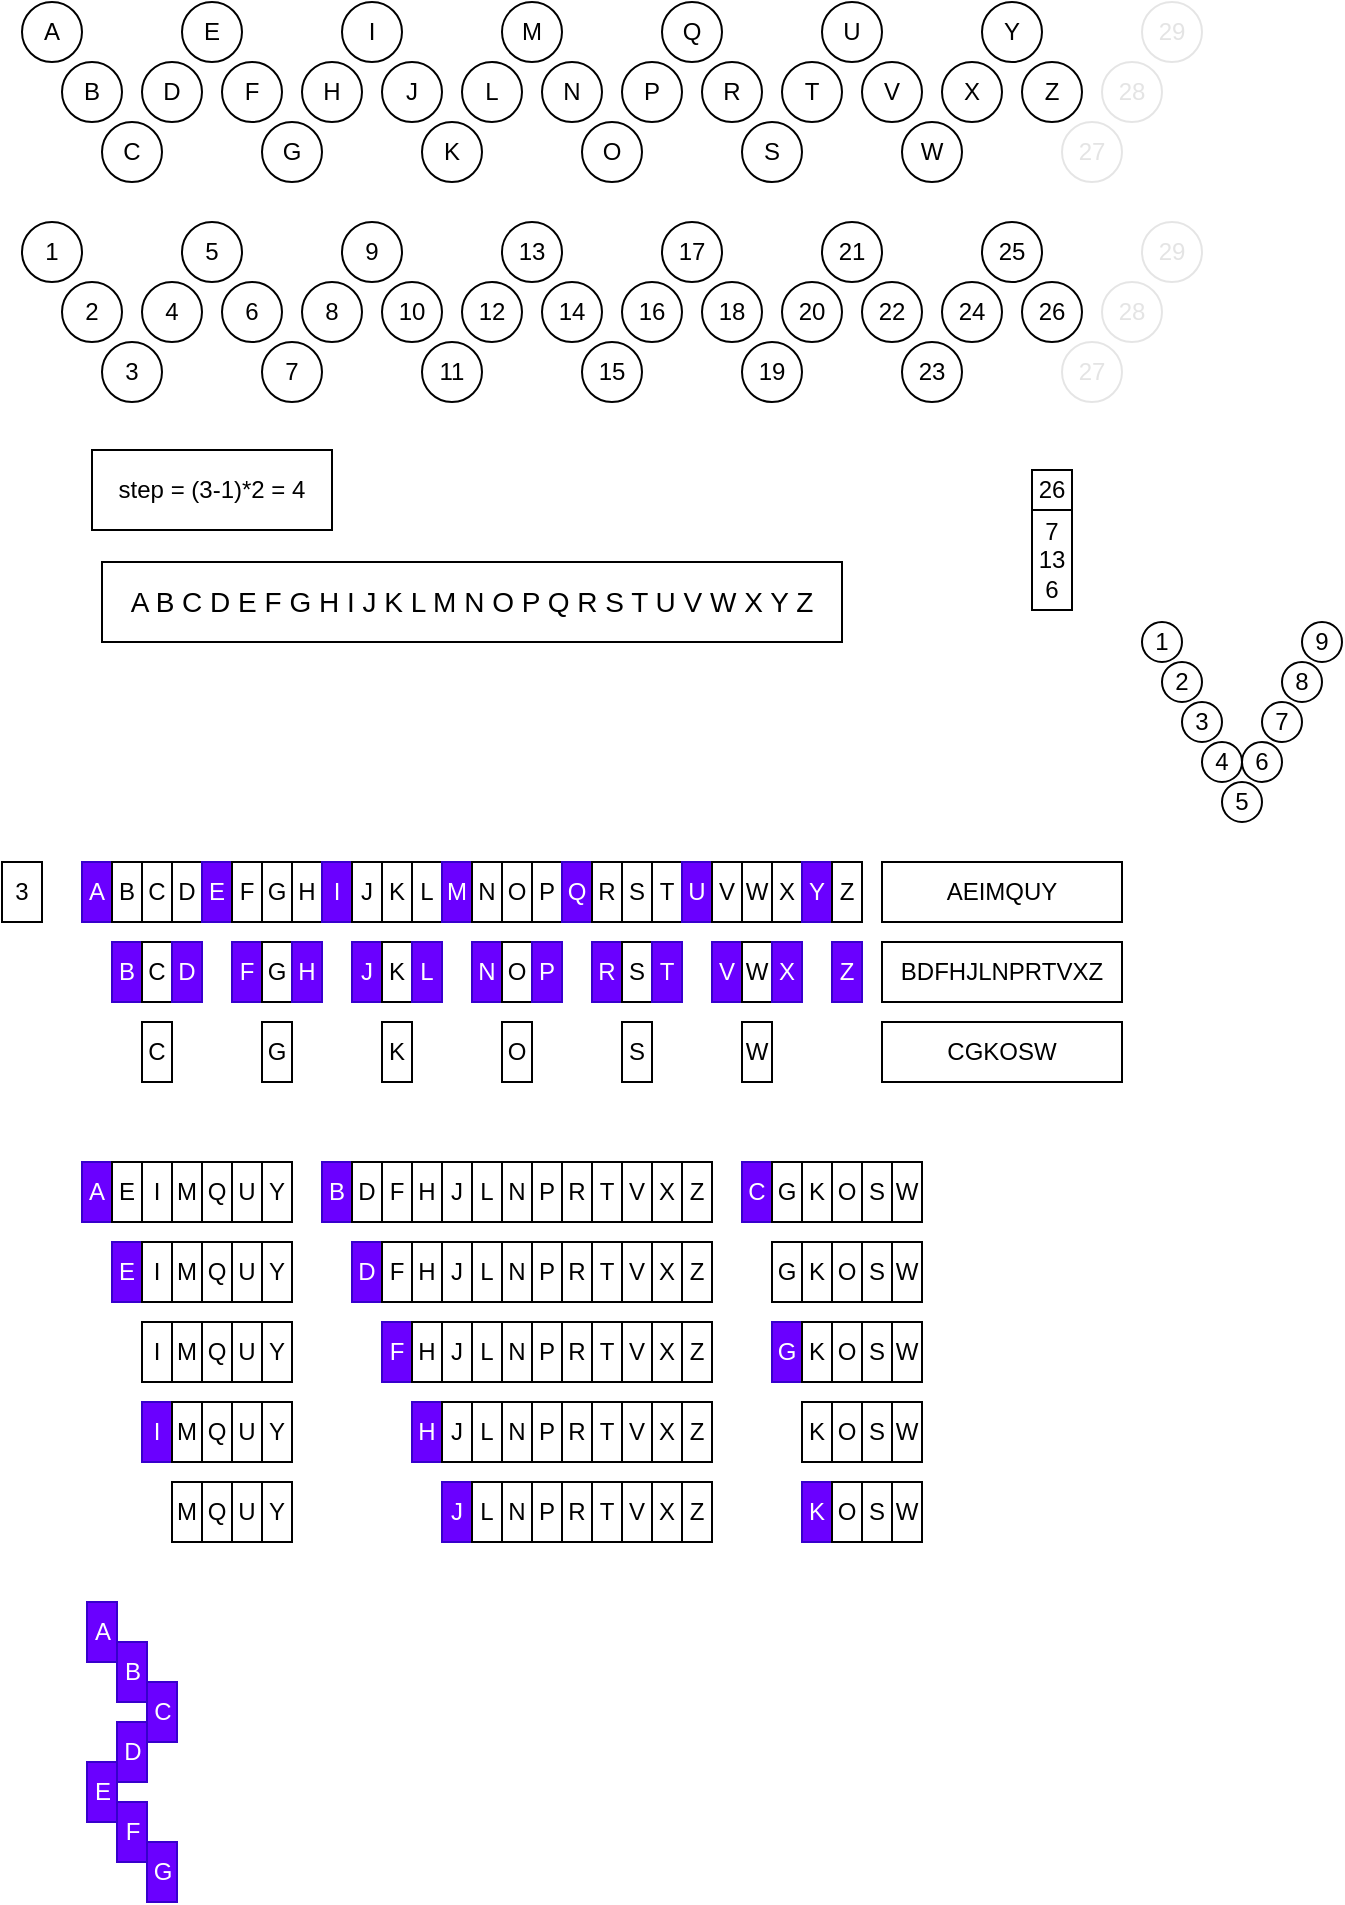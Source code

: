 <mxfile version="21.5.0" type="github">
  <diagram name="Page-1" id="PV5uFxPVFKpkW1Fv-T3a">
    <mxGraphModel dx="1286" dy="982" grid="1" gridSize="10" guides="1" tooltips="1" connect="1" arrows="1" fold="1" page="1" pageScale="1" pageWidth="850" pageHeight="1100" math="0" shadow="0">
      <root>
        <mxCell id="0" />
        <mxCell id="1" parent="0" />
        <mxCell id="wBqZYNnKL2V66_kFx7pn-3" value="1" style="ellipse;whiteSpace=wrap;html=1;aspect=fixed;" parent="1" vertex="1">
          <mxGeometry x="30" y="210" width="30" height="30" as="geometry" />
        </mxCell>
        <mxCell id="wBqZYNnKL2V66_kFx7pn-5" value="2" style="ellipse;whiteSpace=wrap;html=1;aspect=fixed;" parent="1" vertex="1">
          <mxGeometry x="50" y="240" width="30" height="30" as="geometry" />
        </mxCell>
        <mxCell id="wBqZYNnKL2V66_kFx7pn-6" value="3" style="ellipse;whiteSpace=wrap;html=1;aspect=fixed;" parent="1" vertex="1">
          <mxGeometry x="70" y="270" width="30" height="30" as="geometry" />
        </mxCell>
        <mxCell id="wBqZYNnKL2V66_kFx7pn-7" value="4" style="ellipse;whiteSpace=wrap;html=1;aspect=fixed;" parent="1" vertex="1">
          <mxGeometry x="90" y="240" width="30" height="30" as="geometry" />
        </mxCell>
        <mxCell id="wBqZYNnKL2V66_kFx7pn-8" value="5" style="ellipse;whiteSpace=wrap;html=1;aspect=fixed;" parent="1" vertex="1">
          <mxGeometry x="110" y="210" width="30" height="30" as="geometry" />
        </mxCell>
        <mxCell id="wBqZYNnKL2V66_kFx7pn-18" value="6" style="ellipse;whiteSpace=wrap;html=1;aspect=fixed;" parent="1" vertex="1">
          <mxGeometry x="130" y="240" width="30" height="30" as="geometry" />
        </mxCell>
        <mxCell id="wBqZYNnKL2V66_kFx7pn-19" value="7" style="ellipse;whiteSpace=wrap;html=1;aspect=fixed;" parent="1" vertex="1">
          <mxGeometry x="150" y="270" width="30" height="30" as="geometry" />
        </mxCell>
        <mxCell id="wBqZYNnKL2V66_kFx7pn-20" value="8" style="ellipse;whiteSpace=wrap;html=1;aspect=fixed;" parent="1" vertex="1">
          <mxGeometry x="170" y="240" width="30" height="30" as="geometry" />
        </mxCell>
        <mxCell id="wBqZYNnKL2V66_kFx7pn-21" value="9" style="ellipse;whiteSpace=wrap;html=1;aspect=fixed;" parent="1" vertex="1">
          <mxGeometry x="190" y="210" width="30" height="30" as="geometry" />
        </mxCell>
        <mxCell id="wBqZYNnKL2V66_kFx7pn-22" value="10" style="ellipse;whiteSpace=wrap;html=1;aspect=fixed;" parent="1" vertex="1">
          <mxGeometry x="210" y="240" width="30" height="30" as="geometry" />
        </mxCell>
        <mxCell id="wBqZYNnKL2V66_kFx7pn-23" value="11" style="ellipse;whiteSpace=wrap;html=1;aspect=fixed;" parent="1" vertex="1">
          <mxGeometry x="230" y="270" width="30" height="30" as="geometry" />
        </mxCell>
        <mxCell id="wBqZYNnKL2V66_kFx7pn-24" value="12" style="ellipse;whiteSpace=wrap;html=1;aspect=fixed;" parent="1" vertex="1">
          <mxGeometry x="250" y="240" width="30" height="30" as="geometry" />
        </mxCell>
        <mxCell id="wBqZYNnKL2V66_kFx7pn-25" value="13" style="ellipse;whiteSpace=wrap;html=1;aspect=fixed;" parent="1" vertex="1">
          <mxGeometry x="270" y="210" width="30" height="30" as="geometry" />
        </mxCell>
        <mxCell id="wBqZYNnKL2V66_kFx7pn-26" value="14" style="ellipse;whiteSpace=wrap;html=1;aspect=fixed;" parent="1" vertex="1">
          <mxGeometry x="290" y="240" width="30" height="30" as="geometry" />
        </mxCell>
        <mxCell id="wBqZYNnKL2V66_kFx7pn-27" value="15" style="ellipse;whiteSpace=wrap;html=1;aspect=fixed;" parent="1" vertex="1">
          <mxGeometry x="310" y="270" width="30" height="30" as="geometry" />
        </mxCell>
        <mxCell id="wBqZYNnKL2V66_kFx7pn-28" value="16" style="ellipse;whiteSpace=wrap;html=1;aspect=fixed;" parent="1" vertex="1">
          <mxGeometry x="330" y="240" width="30" height="30" as="geometry" />
        </mxCell>
        <mxCell id="wBqZYNnKL2V66_kFx7pn-29" value="17" style="ellipse;whiteSpace=wrap;html=1;aspect=fixed;" parent="1" vertex="1">
          <mxGeometry x="350" y="210" width="30" height="30" as="geometry" />
        </mxCell>
        <mxCell id="wBqZYNnKL2V66_kFx7pn-30" value="18" style="ellipse;whiteSpace=wrap;html=1;aspect=fixed;" parent="1" vertex="1">
          <mxGeometry x="370" y="240" width="30" height="30" as="geometry" />
        </mxCell>
        <mxCell id="wBqZYNnKL2V66_kFx7pn-31" value="19" style="ellipse;whiteSpace=wrap;html=1;aspect=fixed;" parent="1" vertex="1">
          <mxGeometry x="390" y="270" width="30" height="30" as="geometry" />
        </mxCell>
        <mxCell id="wBqZYNnKL2V66_kFx7pn-32" value="20" style="ellipse;whiteSpace=wrap;html=1;aspect=fixed;" parent="1" vertex="1">
          <mxGeometry x="410" y="240" width="30" height="30" as="geometry" />
        </mxCell>
        <mxCell id="wBqZYNnKL2V66_kFx7pn-33" value="21" style="ellipse;whiteSpace=wrap;html=1;aspect=fixed;" parent="1" vertex="1">
          <mxGeometry x="430" y="210" width="30" height="30" as="geometry" />
        </mxCell>
        <mxCell id="wBqZYNnKL2V66_kFx7pn-34" value="22" style="ellipse;whiteSpace=wrap;html=1;aspect=fixed;" parent="1" vertex="1">
          <mxGeometry x="450" y="240" width="30" height="30" as="geometry" />
        </mxCell>
        <mxCell id="wBqZYNnKL2V66_kFx7pn-35" value="23" style="ellipse;whiteSpace=wrap;html=1;aspect=fixed;" parent="1" vertex="1">
          <mxGeometry x="470" y="270" width="30" height="30" as="geometry" />
        </mxCell>
        <mxCell id="wBqZYNnKL2V66_kFx7pn-36" value="24" style="ellipse;whiteSpace=wrap;html=1;aspect=fixed;" parent="1" vertex="1">
          <mxGeometry x="490" y="240" width="30" height="30" as="geometry" />
        </mxCell>
        <mxCell id="wBqZYNnKL2V66_kFx7pn-37" value="25" style="ellipse;whiteSpace=wrap;html=1;aspect=fixed;" parent="1" vertex="1">
          <mxGeometry x="510" y="210" width="30" height="30" as="geometry" />
        </mxCell>
        <mxCell id="wBqZYNnKL2V66_kFx7pn-42" value="26" style="ellipse;whiteSpace=wrap;html=1;aspect=fixed;" parent="1" vertex="1">
          <mxGeometry x="530" y="240" width="30" height="30" as="geometry" />
        </mxCell>
        <mxCell id="wBqZYNnKL2V66_kFx7pn-43" value="27" style="ellipse;whiteSpace=wrap;html=1;aspect=fixed;gradientColor=none;opacity=10;textOpacity=10;" parent="1" vertex="1">
          <mxGeometry x="550" y="270" width="30" height="30" as="geometry" />
        </mxCell>
        <mxCell id="wBqZYNnKL2V66_kFx7pn-44" value="28" style="ellipse;whiteSpace=wrap;html=1;aspect=fixed;gradientColor=none;opacity=10;textOpacity=10;" parent="1" vertex="1">
          <mxGeometry x="570" y="240" width="30" height="30" as="geometry" />
        </mxCell>
        <mxCell id="wBqZYNnKL2V66_kFx7pn-45" value="29" style="ellipse;whiteSpace=wrap;html=1;aspect=fixed;gradientColor=none;opacity=10;textOpacity=10;" parent="1" vertex="1">
          <mxGeometry x="590" y="210" width="30" height="30" as="geometry" />
        </mxCell>
        <mxCell id="wBqZYNnKL2V66_kFx7pn-46" value="&lt;div&gt;7&lt;br&gt;13&lt;/div&gt;&lt;div&gt;6&lt;br&gt;&lt;/div&gt;" style="rounded=0;whiteSpace=wrap;html=1;" parent="1" vertex="1">
          <mxGeometry x="535" y="354" width="20" height="50" as="geometry" />
        </mxCell>
        <mxCell id="wBqZYNnKL2V66_kFx7pn-47" value="26" style="rounded=0;whiteSpace=wrap;html=1;fillColor=none;" parent="1" vertex="1">
          <mxGeometry x="535" y="334" width="20" height="20" as="geometry" />
        </mxCell>
        <mxCell id="wBqZYNnKL2V66_kFx7pn-48" value="A" style="ellipse;whiteSpace=wrap;html=1;aspect=fixed;" parent="1" vertex="1">
          <mxGeometry x="30" y="100" width="30" height="30" as="geometry" />
        </mxCell>
        <mxCell id="wBqZYNnKL2V66_kFx7pn-49" value="B" style="ellipse;whiteSpace=wrap;html=1;aspect=fixed;" parent="1" vertex="1">
          <mxGeometry x="50" y="130" width="30" height="30" as="geometry" />
        </mxCell>
        <mxCell id="wBqZYNnKL2V66_kFx7pn-50" value="C" style="ellipse;whiteSpace=wrap;html=1;aspect=fixed;" parent="1" vertex="1">
          <mxGeometry x="70" y="160" width="30" height="30" as="geometry" />
        </mxCell>
        <mxCell id="wBqZYNnKL2V66_kFx7pn-51" value="D" style="ellipse;whiteSpace=wrap;html=1;aspect=fixed;" parent="1" vertex="1">
          <mxGeometry x="90" y="130" width="30" height="30" as="geometry" />
        </mxCell>
        <mxCell id="wBqZYNnKL2V66_kFx7pn-52" value="E" style="ellipse;whiteSpace=wrap;html=1;aspect=fixed;" parent="1" vertex="1">
          <mxGeometry x="110" y="100" width="30" height="30" as="geometry" />
        </mxCell>
        <mxCell id="wBqZYNnKL2V66_kFx7pn-53" value="F" style="ellipse;whiteSpace=wrap;html=1;aspect=fixed;" parent="1" vertex="1">
          <mxGeometry x="130" y="130" width="30" height="30" as="geometry" />
        </mxCell>
        <mxCell id="wBqZYNnKL2V66_kFx7pn-54" value="G" style="ellipse;whiteSpace=wrap;html=1;aspect=fixed;" parent="1" vertex="1">
          <mxGeometry x="150" y="160" width="30" height="30" as="geometry" />
        </mxCell>
        <mxCell id="wBqZYNnKL2V66_kFx7pn-55" value="H" style="ellipse;whiteSpace=wrap;html=1;aspect=fixed;" parent="1" vertex="1">
          <mxGeometry x="170" y="130" width="30" height="30" as="geometry" />
        </mxCell>
        <mxCell id="wBqZYNnKL2V66_kFx7pn-56" value="I" style="ellipse;whiteSpace=wrap;html=1;aspect=fixed;" parent="1" vertex="1">
          <mxGeometry x="190" y="100" width="30" height="30" as="geometry" />
        </mxCell>
        <mxCell id="wBqZYNnKL2V66_kFx7pn-57" value="J" style="ellipse;whiteSpace=wrap;html=1;aspect=fixed;" parent="1" vertex="1">
          <mxGeometry x="210" y="130" width="30" height="30" as="geometry" />
        </mxCell>
        <mxCell id="wBqZYNnKL2V66_kFx7pn-58" value="K" style="ellipse;whiteSpace=wrap;html=1;aspect=fixed;" parent="1" vertex="1">
          <mxGeometry x="230" y="160" width="30" height="30" as="geometry" />
        </mxCell>
        <mxCell id="wBqZYNnKL2V66_kFx7pn-59" value="L" style="ellipse;whiteSpace=wrap;html=1;aspect=fixed;" parent="1" vertex="1">
          <mxGeometry x="250" y="130" width="30" height="30" as="geometry" />
        </mxCell>
        <mxCell id="wBqZYNnKL2V66_kFx7pn-60" value="M" style="ellipse;whiteSpace=wrap;html=1;aspect=fixed;" parent="1" vertex="1">
          <mxGeometry x="270" y="100" width="30" height="30" as="geometry" />
        </mxCell>
        <mxCell id="wBqZYNnKL2V66_kFx7pn-61" value="N" style="ellipse;whiteSpace=wrap;html=1;aspect=fixed;" parent="1" vertex="1">
          <mxGeometry x="290" y="130" width="30" height="30" as="geometry" />
        </mxCell>
        <mxCell id="wBqZYNnKL2V66_kFx7pn-62" value="O" style="ellipse;whiteSpace=wrap;html=1;aspect=fixed;" parent="1" vertex="1">
          <mxGeometry x="310" y="160" width="30" height="30" as="geometry" />
        </mxCell>
        <mxCell id="wBqZYNnKL2V66_kFx7pn-63" value="P" style="ellipse;whiteSpace=wrap;html=1;aspect=fixed;" parent="1" vertex="1">
          <mxGeometry x="330" y="130" width="30" height="30" as="geometry" />
        </mxCell>
        <mxCell id="wBqZYNnKL2V66_kFx7pn-64" value="Q" style="ellipse;whiteSpace=wrap;html=1;aspect=fixed;" parent="1" vertex="1">
          <mxGeometry x="350" y="100" width="30" height="30" as="geometry" />
        </mxCell>
        <mxCell id="wBqZYNnKL2V66_kFx7pn-65" value="R" style="ellipse;whiteSpace=wrap;html=1;aspect=fixed;" parent="1" vertex="1">
          <mxGeometry x="370" y="130" width="30" height="30" as="geometry" />
        </mxCell>
        <mxCell id="wBqZYNnKL2V66_kFx7pn-66" value="S" style="ellipse;whiteSpace=wrap;html=1;aspect=fixed;" parent="1" vertex="1">
          <mxGeometry x="390" y="160" width="30" height="30" as="geometry" />
        </mxCell>
        <mxCell id="wBqZYNnKL2V66_kFx7pn-67" value="T" style="ellipse;whiteSpace=wrap;html=1;aspect=fixed;" parent="1" vertex="1">
          <mxGeometry x="410" y="130" width="30" height="30" as="geometry" />
        </mxCell>
        <mxCell id="wBqZYNnKL2V66_kFx7pn-68" value="U" style="ellipse;whiteSpace=wrap;html=1;aspect=fixed;" parent="1" vertex="1">
          <mxGeometry x="430" y="100" width="30" height="30" as="geometry" />
        </mxCell>
        <mxCell id="wBqZYNnKL2V66_kFx7pn-69" value="V" style="ellipse;whiteSpace=wrap;html=1;aspect=fixed;" parent="1" vertex="1">
          <mxGeometry x="450" y="130" width="30" height="30" as="geometry" />
        </mxCell>
        <mxCell id="wBqZYNnKL2V66_kFx7pn-70" value="W" style="ellipse;whiteSpace=wrap;html=1;aspect=fixed;" parent="1" vertex="1">
          <mxGeometry x="470" y="160" width="30" height="30" as="geometry" />
        </mxCell>
        <mxCell id="wBqZYNnKL2V66_kFx7pn-71" value="X" style="ellipse;whiteSpace=wrap;html=1;aspect=fixed;" parent="1" vertex="1">
          <mxGeometry x="490" y="130" width="30" height="30" as="geometry" />
        </mxCell>
        <mxCell id="wBqZYNnKL2V66_kFx7pn-72" value="Y" style="ellipse;whiteSpace=wrap;html=1;aspect=fixed;" parent="1" vertex="1">
          <mxGeometry x="510" y="100" width="30" height="30" as="geometry" />
        </mxCell>
        <mxCell id="wBqZYNnKL2V66_kFx7pn-73" value="Z" style="ellipse;whiteSpace=wrap;html=1;aspect=fixed;" parent="1" vertex="1">
          <mxGeometry x="530" y="130" width="30" height="30" as="geometry" />
        </mxCell>
        <mxCell id="wBqZYNnKL2V66_kFx7pn-74" value="27" style="ellipse;whiteSpace=wrap;html=1;aspect=fixed;gradientColor=none;opacity=10;textOpacity=10;" parent="1" vertex="1">
          <mxGeometry x="550" y="160" width="30" height="30" as="geometry" />
        </mxCell>
        <mxCell id="wBqZYNnKL2V66_kFx7pn-75" value="28" style="ellipse;whiteSpace=wrap;html=1;aspect=fixed;gradientColor=none;opacity=10;textOpacity=10;" parent="1" vertex="1">
          <mxGeometry x="570" y="130" width="30" height="30" as="geometry" />
        </mxCell>
        <mxCell id="wBqZYNnKL2V66_kFx7pn-76" value="29" style="ellipse;whiteSpace=wrap;html=1;aspect=fixed;gradientColor=none;opacity=10;textOpacity=10;" parent="1" vertex="1">
          <mxGeometry x="590" y="100" width="30" height="30" as="geometry" />
        </mxCell>
        <mxCell id="wBqZYNnKL2V66_kFx7pn-77" value="&lt;font style=&quot;font-size: 14px;&quot;&gt;A B C D E F G H I J K L M N O P Q R S T U V W X Y Z&lt;/font&gt;" style="rounded=0;whiteSpace=wrap;html=1;" parent="1" vertex="1">
          <mxGeometry x="70" y="380" width="370" height="40" as="geometry" />
        </mxCell>
        <mxCell id="wBqZYNnKL2V66_kFx7pn-80" value="3" style="rounded=0;whiteSpace=wrap;html=1;" parent="1" vertex="1">
          <mxGeometry x="20" y="530" width="20" height="30" as="geometry" />
        </mxCell>
        <mxCell id="wBqZYNnKL2V66_kFx7pn-92" value="AEIMQUY" style="rounded=0;whiteSpace=wrap;html=1;" parent="1" vertex="1">
          <mxGeometry x="460" y="530" width="120" height="30" as="geometry" />
        </mxCell>
        <mxCell id="wBqZYNnKL2V66_kFx7pn-93" value="BDFHJLNPRTVXZ" style="rounded=0;whiteSpace=wrap;html=1;" parent="1" vertex="1">
          <mxGeometry x="460" y="570" width="120" height="30" as="geometry" />
        </mxCell>
        <mxCell id="wBqZYNnKL2V66_kFx7pn-95" value="step = (3-1)*2 = 4" style="rounded=0;whiteSpace=wrap;html=1;" parent="1" vertex="1">
          <mxGeometry x="65" y="324" width="120" height="40" as="geometry" />
        </mxCell>
        <mxCell id="wBqZYNnKL2V66_kFx7pn-96" value="1" style="ellipse;whiteSpace=wrap;html=1;aspect=fixed;" parent="1" vertex="1">
          <mxGeometry x="590" y="410" width="20" height="20" as="geometry" />
        </mxCell>
        <mxCell id="wBqZYNnKL2V66_kFx7pn-97" value="2" style="ellipse;whiteSpace=wrap;html=1;aspect=fixed;" parent="1" vertex="1">
          <mxGeometry x="600" y="430" width="20" height="20" as="geometry" />
        </mxCell>
        <mxCell id="wBqZYNnKL2V66_kFx7pn-98" value="3" style="ellipse;whiteSpace=wrap;html=1;aspect=fixed;" parent="1" vertex="1">
          <mxGeometry x="610" y="450" width="20" height="20" as="geometry" />
        </mxCell>
        <mxCell id="wBqZYNnKL2V66_kFx7pn-99" value="4" style="ellipse;whiteSpace=wrap;html=1;aspect=fixed;" parent="1" vertex="1">
          <mxGeometry x="620" y="470" width="20" height="20" as="geometry" />
        </mxCell>
        <mxCell id="wBqZYNnKL2V66_kFx7pn-100" value="5" style="ellipse;whiteSpace=wrap;html=1;aspect=fixed;direction=south;" parent="1" vertex="1">
          <mxGeometry x="630" y="490" width="20" height="20" as="geometry" />
        </mxCell>
        <mxCell id="wBqZYNnKL2V66_kFx7pn-101" value="7" style="ellipse;whiteSpace=wrap;html=1;aspect=fixed;" parent="1" vertex="1">
          <mxGeometry x="650" y="450" width="20" height="20" as="geometry" />
        </mxCell>
        <mxCell id="wBqZYNnKL2V66_kFx7pn-102" value="6" style="ellipse;whiteSpace=wrap;html=1;aspect=fixed;" parent="1" vertex="1">
          <mxGeometry x="640" y="470" width="20" height="20" as="geometry" />
        </mxCell>
        <mxCell id="wBqZYNnKL2V66_kFx7pn-103" value="8" style="ellipse;whiteSpace=wrap;html=1;aspect=fixed;" parent="1" vertex="1">
          <mxGeometry x="660" y="430" width="20" height="20" as="geometry" />
        </mxCell>
        <mxCell id="wBqZYNnKL2V66_kFx7pn-104" value="9" style="ellipse;whiteSpace=wrap;html=1;aspect=fixed;" parent="1" vertex="1">
          <mxGeometry x="670" y="410" width="20" height="20" as="geometry" />
        </mxCell>
        <mxCell id="wBqZYNnKL2V66_kFx7pn-110" value="CGKOSW" style="rounded=0;whiteSpace=wrap;html=1;" parent="1" vertex="1">
          <mxGeometry x="460" y="610" width="120" height="30" as="geometry" />
        </mxCell>
        <mxCell id="wBqZYNnKL2V66_kFx7pn-113" value="A" style="rounded=0;whiteSpace=wrap;html=1;fillColor=#6a00ff;fontColor=#ffffff;strokeColor=#3700CC;" parent="1" vertex="1">
          <mxGeometry x="60" y="530" width="15" height="30" as="geometry" />
        </mxCell>
        <mxCell id="wBqZYNnKL2V66_kFx7pn-142" value="B" style="rounded=0;whiteSpace=wrap;html=1;" parent="1" vertex="1">
          <mxGeometry x="75" y="530" width="15" height="30" as="geometry" />
        </mxCell>
        <mxCell id="wBqZYNnKL2V66_kFx7pn-144" value="C" style="rounded=0;whiteSpace=wrap;html=1;" parent="1" vertex="1">
          <mxGeometry x="90" y="530" width="15" height="30" as="geometry" />
        </mxCell>
        <mxCell id="wBqZYNnKL2V66_kFx7pn-145" value="D" style="rounded=0;whiteSpace=wrap;html=1;" parent="1" vertex="1">
          <mxGeometry x="105" y="530" width="15" height="30" as="geometry" />
        </mxCell>
        <mxCell id="wBqZYNnKL2V66_kFx7pn-146" value="E" style="rounded=0;whiteSpace=wrap;html=1;fillColor=#6a00ff;fontColor=#ffffff;strokeColor=#3700CC;" parent="1" vertex="1">
          <mxGeometry x="120" y="530" width="15" height="30" as="geometry" />
        </mxCell>
        <mxCell id="wBqZYNnKL2V66_kFx7pn-147" value="F" style="rounded=0;whiteSpace=wrap;html=1;" parent="1" vertex="1">
          <mxGeometry x="135" y="530" width="15" height="30" as="geometry" />
        </mxCell>
        <mxCell id="wBqZYNnKL2V66_kFx7pn-148" value="G" style="rounded=0;whiteSpace=wrap;html=1;" parent="1" vertex="1">
          <mxGeometry x="150" y="530" width="15" height="30" as="geometry" />
        </mxCell>
        <mxCell id="wBqZYNnKL2V66_kFx7pn-149" value="H" style="rounded=0;whiteSpace=wrap;html=1;" parent="1" vertex="1">
          <mxGeometry x="165" y="530" width="15" height="30" as="geometry" />
        </mxCell>
        <mxCell id="wBqZYNnKL2V66_kFx7pn-150" value="I" style="rounded=0;whiteSpace=wrap;html=1;fillColor=#6a00ff;fontColor=#ffffff;strokeColor=#3700CC;" parent="1" vertex="1">
          <mxGeometry x="180" y="530" width="15" height="30" as="geometry" />
        </mxCell>
        <mxCell id="wBqZYNnKL2V66_kFx7pn-151" value="J" style="rounded=0;whiteSpace=wrap;html=1;" parent="1" vertex="1">
          <mxGeometry x="195" y="530" width="15" height="30" as="geometry" />
        </mxCell>
        <mxCell id="wBqZYNnKL2V66_kFx7pn-152" value="K" style="rounded=0;whiteSpace=wrap;html=1;" parent="1" vertex="1">
          <mxGeometry x="210" y="530" width="15" height="30" as="geometry" />
        </mxCell>
        <mxCell id="wBqZYNnKL2V66_kFx7pn-153" value="L" style="rounded=0;whiteSpace=wrap;html=1;" parent="1" vertex="1">
          <mxGeometry x="225" y="530" width="15" height="30" as="geometry" />
        </mxCell>
        <mxCell id="wBqZYNnKL2V66_kFx7pn-154" value="M" style="rounded=0;whiteSpace=wrap;html=1;fillColor=#6a00ff;fontColor=#ffffff;strokeColor=#3700CC;" parent="1" vertex="1">
          <mxGeometry x="240" y="530" width="15" height="30" as="geometry" />
        </mxCell>
        <mxCell id="wBqZYNnKL2V66_kFx7pn-155" value="N" style="rounded=0;whiteSpace=wrap;html=1;" parent="1" vertex="1">
          <mxGeometry x="255" y="530" width="15" height="30" as="geometry" />
        </mxCell>
        <mxCell id="wBqZYNnKL2V66_kFx7pn-156" value="O" style="rounded=0;whiteSpace=wrap;html=1;" parent="1" vertex="1">
          <mxGeometry x="270" y="530" width="15" height="30" as="geometry" />
        </mxCell>
        <mxCell id="wBqZYNnKL2V66_kFx7pn-157" value="P" style="rounded=0;whiteSpace=wrap;html=1;" parent="1" vertex="1">
          <mxGeometry x="285" y="530" width="15" height="30" as="geometry" />
        </mxCell>
        <mxCell id="wBqZYNnKL2V66_kFx7pn-158" value="Q" style="rounded=0;whiteSpace=wrap;html=1;fillColor=#6a00ff;fontColor=#ffffff;strokeColor=#3700CC;" parent="1" vertex="1">
          <mxGeometry x="300" y="530" width="15" height="30" as="geometry" />
        </mxCell>
        <mxCell id="wBqZYNnKL2V66_kFx7pn-159" value="R" style="rounded=0;whiteSpace=wrap;html=1;" parent="1" vertex="1">
          <mxGeometry x="315" y="530" width="15" height="30" as="geometry" />
        </mxCell>
        <mxCell id="wBqZYNnKL2V66_kFx7pn-160" value="S" style="rounded=0;whiteSpace=wrap;html=1;" parent="1" vertex="1">
          <mxGeometry x="330" y="530" width="15" height="30" as="geometry" />
        </mxCell>
        <mxCell id="wBqZYNnKL2V66_kFx7pn-161" value="T" style="rounded=0;whiteSpace=wrap;html=1;" parent="1" vertex="1">
          <mxGeometry x="345" y="530" width="15" height="30" as="geometry" />
        </mxCell>
        <mxCell id="wBqZYNnKL2V66_kFx7pn-162" value="U" style="rounded=0;whiteSpace=wrap;html=1;fillColor=#6a00ff;fontColor=#ffffff;strokeColor=#3700CC;" parent="1" vertex="1">
          <mxGeometry x="360" y="530" width="15" height="30" as="geometry" />
        </mxCell>
        <mxCell id="wBqZYNnKL2V66_kFx7pn-163" value="V" style="rounded=0;whiteSpace=wrap;html=1;" parent="1" vertex="1">
          <mxGeometry x="375" y="530" width="15" height="30" as="geometry" />
        </mxCell>
        <mxCell id="wBqZYNnKL2V66_kFx7pn-164" value="W" style="rounded=0;whiteSpace=wrap;html=1;" parent="1" vertex="1">
          <mxGeometry x="390" y="530" width="15" height="30" as="geometry" />
        </mxCell>
        <mxCell id="wBqZYNnKL2V66_kFx7pn-165" value="X" style="rounded=0;whiteSpace=wrap;html=1;" parent="1" vertex="1">
          <mxGeometry x="405" y="530" width="15" height="30" as="geometry" />
        </mxCell>
        <mxCell id="wBqZYNnKL2V66_kFx7pn-166" value="Y" style="rounded=0;whiteSpace=wrap;html=1;fillColor=#6a00ff;fontColor=#ffffff;strokeColor=#3700CC;" parent="1" vertex="1">
          <mxGeometry x="420" y="530" width="15" height="30" as="geometry" />
        </mxCell>
        <mxCell id="wBqZYNnKL2V66_kFx7pn-167" value="Z" style="rounded=0;whiteSpace=wrap;html=1;" parent="1" vertex="1">
          <mxGeometry x="435" y="530" width="15" height="30" as="geometry" />
        </mxCell>
        <mxCell id="wBqZYNnKL2V66_kFx7pn-173" value="B" style="rounded=0;whiteSpace=wrap;html=1;fillColor=#6a00ff;fontColor=#ffffff;strokeColor=#3700CC;" parent="1" vertex="1">
          <mxGeometry x="75" y="570" width="15" height="30" as="geometry" />
        </mxCell>
        <mxCell id="wBqZYNnKL2V66_kFx7pn-174" value="C" style="rounded=0;whiteSpace=wrap;html=1;" parent="1" vertex="1">
          <mxGeometry x="90" y="570" width="15" height="30" as="geometry" />
        </mxCell>
        <mxCell id="wBqZYNnKL2V66_kFx7pn-175" value="D" style="rounded=0;whiteSpace=wrap;html=1;fillColor=#6a00ff;fontColor=#ffffff;strokeColor=#3700CC;" parent="1" vertex="1">
          <mxGeometry x="105" y="570" width="15" height="30" as="geometry" />
        </mxCell>
        <mxCell id="wBqZYNnKL2V66_kFx7pn-176" value="F" style="rounded=0;whiteSpace=wrap;html=1;fillColor=#6a00ff;fontColor=#ffffff;strokeColor=#3700CC;" parent="1" vertex="1">
          <mxGeometry x="135" y="570" width="15" height="30" as="geometry" />
        </mxCell>
        <mxCell id="wBqZYNnKL2V66_kFx7pn-177" value="G" style="rounded=0;whiteSpace=wrap;html=1;" parent="1" vertex="1">
          <mxGeometry x="150" y="570" width="15" height="30" as="geometry" />
        </mxCell>
        <mxCell id="wBqZYNnKL2V66_kFx7pn-178" value="H" style="rounded=0;whiteSpace=wrap;html=1;fillColor=#6a00ff;fontColor=#ffffff;strokeColor=#3700CC;" parent="1" vertex="1">
          <mxGeometry x="165" y="570" width="15" height="30" as="geometry" />
        </mxCell>
        <mxCell id="wBqZYNnKL2V66_kFx7pn-179" value="J" style="rounded=0;whiteSpace=wrap;html=1;fillColor=#6a00ff;fontColor=#ffffff;strokeColor=#3700CC;" parent="1" vertex="1">
          <mxGeometry x="195" y="570" width="15" height="30" as="geometry" />
        </mxCell>
        <mxCell id="wBqZYNnKL2V66_kFx7pn-180" value="K" style="rounded=0;whiteSpace=wrap;html=1;" parent="1" vertex="1">
          <mxGeometry x="210" y="570" width="15" height="30" as="geometry" />
        </mxCell>
        <mxCell id="wBqZYNnKL2V66_kFx7pn-181" value="L" style="rounded=0;whiteSpace=wrap;html=1;fillColor=#6a00ff;fontColor=#ffffff;strokeColor=#3700CC;" parent="1" vertex="1">
          <mxGeometry x="225" y="570" width="15" height="30" as="geometry" />
        </mxCell>
        <mxCell id="wBqZYNnKL2V66_kFx7pn-182" value="N" style="rounded=0;whiteSpace=wrap;html=1;fillColor=#6a00ff;fontColor=#ffffff;strokeColor=#3700CC;" parent="1" vertex="1">
          <mxGeometry x="255" y="570" width="15" height="30" as="geometry" />
        </mxCell>
        <mxCell id="wBqZYNnKL2V66_kFx7pn-183" value="O" style="rounded=0;whiteSpace=wrap;html=1;" parent="1" vertex="1">
          <mxGeometry x="270" y="570" width="15" height="30" as="geometry" />
        </mxCell>
        <mxCell id="wBqZYNnKL2V66_kFx7pn-184" value="P" style="rounded=0;whiteSpace=wrap;html=1;fillColor=#6a00ff;fontColor=#ffffff;strokeColor=#3700CC;" parent="1" vertex="1">
          <mxGeometry x="285" y="570" width="15" height="30" as="geometry" />
        </mxCell>
        <mxCell id="wBqZYNnKL2V66_kFx7pn-185" value="R" style="rounded=0;whiteSpace=wrap;html=1;fillColor=#6a00ff;fontColor=#ffffff;strokeColor=#3700CC;" parent="1" vertex="1">
          <mxGeometry x="315" y="570" width="15" height="30" as="geometry" />
        </mxCell>
        <mxCell id="wBqZYNnKL2V66_kFx7pn-186" value="S" style="rounded=0;whiteSpace=wrap;html=1;" parent="1" vertex="1">
          <mxGeometry x="330" y="570" width="15" height="30" as="geometry" />
        </mxCell>
        <mxCell id="wBqZYNnKL2V66_kFx7pn-187" value="T" style="rounded=0;whiteSpace=wrap;html=1;fillColor=#6a00ff;fontColor=#ffffff;strokeColor=#3700CC;" parent="1" vertex="1">
          <mxGeometry x="345" y="570" width="15" height="30" as="geometry" />
        </mxCell>
        <mxCell id="wBqZYNnKL2V66_kFx7pn-188" value="V" style="rounded=0;whiteSpace=wrap;html=1;fillColor=#6a00ff;fontColor=#ffffff;strokeColor=#3700CC;" parent="1" vertex="1">
          <mxGeometry x="375" y="570" width="15" height="30" as="geometry" />
        </mxCell>
        <mxCell id="wBqZYNnKL2V66_kFx7pn-189" value="W" style="rounded=0;whiteSpace=wrap;html=1;" parent="1" vertex="1">
          <mxGeometry x="390" y="570" width="15" height="30" as="geometry" />
        </mxCell>
        <mxCell id="wBqZYNnKL2V66_kFx7pn-190" value="X" style="rounded=0;whiteSpace=wrap;html=1;fillColor=#6a00ff;fontColor=#ffffff;strokeColor=#3700CC;" parent="1" vertex="1">
          <mxGeometry x="405" y="570" width="15" height="30" as="geometry" />
        </mxCell>
        <mxCell id="wBqZYNnKL2V66_kFx7pn-191" value="Z" style="rounded=0;whiteSpace=wrap;html=1;fillColor=#6a00ff;fontColor=#ffffff;strokeColor=#3700CC;" parent="1" vertex="1">
          <mxGeometry x="435" y="570" width="15" height="30" as="geometry" />
        </mxCell>
        <mxCell id="wBqZYNnKL2V66_kFx7pn-192" value="C" style="rounded=0;whiteSpace=wrap;html=1;" parent="1" vertex="1">
          <mxGeometry x="90" y="610" width="15" height="30" as="geometry" />
        </mxCell>
        <mxCell id="wBqZYNnKL2V66_kFx7pn-193" value="G" style="rounded=0;whiteSpace=wrap;html=1;" parent="1" vertex="1">
          <mxGeometry x="150" y="610" width="15" height="30" as="geometry" />
        </mxCell>
        <mxCell id="wBqZYNnKL2V66_kFx7pn-194" value="K" style="rounded=0;whiteSpace=wrap;html=1;" parent="1" vertex="1">
          <mxGeometry x="210" y="610" width="15" height="30" as="geometry" />
        </mxCell>
        <mxCell id="wBqZYNnKL2V66_kFx7pn-195" value="S" style="rounded=0;whiteSpace=wrap;html=1;" parent="1" vertex="1">
          <mxGeometry x="330" y="610" width="15" height="30" as="geometry" />
        </mxCell>
        <mxCell id="wBqZYNnKL2V66_kFx7pn-196" value="W" style="rounded=0;whiteSpace=wrap;html=1;" parent="1" vertex="1">
          <mxGeometry x="390" y="610" width="15" height="30" as="geometry" />
        </mxCell>
        <mxCell id="wBqZYNnKL2V66_kFx7pn-197" value="O" style="rounded=0;whiteSpace=wrap;html=1;" parent="1" vertex="1">
          <mxGeometry x="270" y="610" width="15" height="30" as="geometry" />
        </mxCell>
        <mxCell id="wBqZYNnKL2V66_kFx7pn-198" value="A" style="rounded=0;whiteSpace=wrap;html=1;fillColor=#6a00ff;fontColor=#ffffff;strokeColor=#3700CC;" parent="1" vertex="1">
          <mxGeometry x="60" y="680" width="15" height="30" as="geometry" />
        </mxCell>
        <mxCell id="wBqZYNnKL2V66_kFx7pn-199" value="E" style="rounded=0;whiteSpace=wrap;html=1;" parent="1" vertex="1">
          <mxGeometry x="75" y="680" width="15" height="30" as="geometry" />
        </mxCell>
        <mxCell id="wBqZYNnKL2V66_kFx7pn-200" value="I" style="rounded=0;whiteSpace=wrap;html=1;" parent="1" vertex="1">
          <mxGeometry x="90" y="680" width="15" height="30" as="geometry" />
        </mxCell>
        <mxCell id="wBqZYNnKL2V66_kFx7pn-201" value="M" style="rounded=0;whiteSpace=wrap;html=1;" parent="1" vertex="1">
          <mxGeometry x="105" y="680" width="15" height="30" as="geometry" />
        </mxCell>
        <mxCell id="wBqZYNnKL2V66_kFx7pn-202" value="Q" style="rounded=0;whiteSpace=wrap;html=1;" parent="1" vertex="1">
          <mxGeometry x="120" y="680" width="15" height="30" as="geometry" />
        </mxCell>
        <mxCell id="wBqZYNnKL2V66_kFx7pn-203" value="U" style="rounded=0;whiteSpace=wrap;html=1;" parent="1" vertex="1">
          <mxGeometry x="135" y="680" width="15" height="30" as="geometry" />
        </mxCell>
        <mxCell id="wBqZYNnKL2V66_kFx7pn-204" value="Y" style="rounded=0;whiteSpace=wrap;html=1;" parent="1" vertex="1">
          <mxGeometry x="150" y="680" width="15" height="30" as="geometry" />
        </mxCell>
        <mxCell id="wBqZYNnKL2V66_kFx7pn-205" value="B" style="rounded=0;whiteSpace=wrap;html=1;fillColor=#6a00ff;fontColor=#ffffff;strokeColor=#3700CC;" parent="1" vertex="1">
          <mxGeometry x="180" y="680" width="15" height="30" as="geometry" />
        </mxCell>
        <mxCell id="wBqZYNnKL2V66_kFx7pn-206" value="D" style="rounded=0;whiteSpace=wrap;html=1;" parent="1" vertex="1">
          <mxGeometry x="195" y="680" width="15" height="30" as="geometry" />
        </mxCell>
        <mxCell id="wBqZYNnKL2V66_kFx7pn-207" value="F" style="rounded=0;whiteSpace=wrap;html=1;" parent="1" vertex="1">
          <mxGeometry x="210" y="680" width="15" height="30" as="geometry" />
        </mxCell>
        <mxCell id="wBqZYNnKL2V66_kFx7pn-208" value="H" style="rounded=0;whiteSpace=wrap;html=1;" parent="1" vertex="1">
          <mxGeometry x="225" y="680" width="15" height="30" as="geometry" />
        </mxCell>
        <mxCell id="wBqZYNnKL2V66_kFx7pn-209" value="J" style="rounded=0;whiteSpace=wrap;html=1;" parent="1" vertex="1">
          <mxGeometry x="240" y="680" width="15" height="30" as="geometry" />
        </mxCell>
        <mxCell id="wBqZYNnKL2V66_kFx7pn-210" value="L" style="rounded=0;whiteSpace=wrap;html=1;" parent="1" vertex="1">
          <mxGeometry x="255" y="680" width="15" height="30" as="geometry" />
        </mxCell>
        <mxCell id="wBqZYNnKL2V66_kFx7pn-211" value="N" style="rounded=0;whiteSpace=wrap;html=1;" parent="1" vertex="1">
          <mxGeometry x="270" y="680" width="15" height="30" as="geometry" />
        </mxCell>
        <mxCell id="wBqZYNnKL2V66_kFx7pn-212" value="P" style="rounded=0;whiteSpace=wrap;html=1;" parent="1" vertex="1">
          <mxGeometry x="285" y="680" width="15" height="30" as="geometry" />
        </mxCell>
        <mxCell id="wBqZYNnKL2V66_kFx7pn-213" value="R" style="rounded=0;whiteSpace=wrap;html=1;" parent="1" vertex="1">
          <mxGeometry x="300" y="680" width="15" height="30" as="geometry" />
        </mxCell>
        <mxCell id="wBqZYNnKL2V66_kFx7pn-214" value="T" style="rounded=0;whiteSpace=wrap;html=1;" parent="1" vertex="1">
          <mxGeometry x="315" y="680" width="15" height="30" as="geometry" />
        </mxCell>
        <mxCell id="wBqZYNnKL2V66_kFx7pn-215" value="V" style="rounded=0;whiteSpace=wrap;html=1;" parent="1" vertex="1">
          <mxGeometry x="330" y="680" width="15" height="30" as="geometry" />
        </mxCell>
        <mxCell id="wBqZYNnKL2V66_kFx7pn-216" value="X" style="rounded=0;whiteSpace=wrap;html=1;" parent="1" vertex="1">
          <mxGeometry x="345" y="680" width="15" height="30" as="geometry" />
        </mxCell>
        <mxCell id="wBqZYNnKL2V66_kFx7pn-217" value="Z" style="rounded=0;whiteSpace=wrap;html=1;" parent="1" vertex="1">
          <mxGeometry x="360" y="680" width="15" height="30" as="geometry" />
        </mxCell>
        <mxCell id="wBqZYNnKL2V66_kFx7pn-218" value="C" style="rounded=0;whiteSpace=wrap;html=1;fillColor=#6a00ff;fontColor=#ffffff;strokeColor=#3700CC;" parent="1" vertex="1">
          <mxGeometry x="390" y="680" width="15" height="30" as="geometry" />
        </mxCell>
        <mxCell id="wBqZYNnKL2V66_kFx7pn-219" value="G" style="rounded=0;whiteSpace=wrap;html=1;" parent="1" vertex="1">
          <mxGeometry x="405" y="680" width="15" height="30" as="geometry" />
        </mxCell>
        <mxCell id="wBqZYNnKL2V66_kFx7pn-220" value="K" style="rounded=0;whiteSpace=wrap;html=1;" parent="1" vertex="1">
          <mxGeometry x="420" y="680" width="15" height="30" as="geometry" />
        </mxCell>
        <mxCell id="wBqZYNnKL2V66_kFx7pn-221" value="O" style="rounded=0;whiteSpace=wrap;html=1;" parent="1" vertex="1">
          <mxGeometry x="435" y="680" width="15" height="30" as="geometry" />
        </mxCell>
        <mxCell id="wBqZYNnKL2V66_kFx7pn-222" value="S" style="rounded=0;whiteSpace=wrap;html=1;" parent="1" vertex="1">
          <mxGeometry x="450" y="680" width="15" height="30" as="geometry" />
        </mxCell>
        <mxCell id="wBqZYNnKL2V66_kFx7pn-223" value="W" style="rounded=0;whiteSpace=wrap;html=1;" parent="1" vertex="1">
          <mxGeometry x="465" y="680" width="15" height="30" as="geometry" />
        </mxCell>
        <mxCell id="wBqZYNnKL2V66_kFx7pn-224" value="E" style="rounded=0;whiteSpace=wrap;html=1;fillColor=#6a00ff;fontColor=#ffffff;strokeColor=#3700CC;" parent="1" vertex="1">
          <mxGeometry x="75" y="720" width="15" height="30" as="geometry" />
        </mxCell>
        <mxCell id="wBqZYNnKL2V66_kFx7pn-225" value="I" style="rounded=0;whiteSpace=wrap;html=1;" parent="1" vertex="1">
          <mxGeometry x="90" y="720" width="15" height="30" as="geometry" />
        </mxCell>
        <mxCell id="wBqZYNnKL2V66_kFx7pn-226" value="M" style="rounded=0;whiteSpace=wrap;html=1;" parent="1" vertex="1">
          <mxGeometry x="105" y="720" width="15" height="30" as="geometry" />
        </mxCell>
        <mxCell id="wBqZYNnKL2V66_kFx7pn-227" value="Q" style="rounded=0;whiteSpace=wrap;html=1;" parent="1" vertex="1">
          <mxGeometry x="120" y="720" width="15" height="30" as="geometry" />
        </mxCell>
        <mxCell id="wBqZYNnKL2V66_kFx7pn-228" value="U" style="rounded=0;whiteSpace=wrap;html=1;" parent="1" vertex="1">
          <mxGeometry x="135" y="720" width="15" height="30" as="geometry" />
        </mxCell>
        <mxCell id="wBqZYNnKL2V66_kFx7pn-229" value="Y" style="rounded=0;whiteSpace=wrap;html=1;" parent="1" vertex="1">
          <mxGeometry x="150" y="720" width="15" height="30" as="geometry" />
        </mxCell>
        <mxCell id="wBqZYNnKL2V66_kFx7pn-230" value="D" style="rounded=0;whiteSpace=wrap;html=1;fillColor=#6a00ff;fontColor=#ffffff;strokeColor=#3700CC;" parent="1" vertex="1">
          <mxGeometry x="195" y="720" width="15" height="30" as="geometry" />
        </mxCell>
        <mxCell id="wBqZYNnKL2V66_kFx7pn-231" value="F" style="rounded=0;whiteSpace=wrap;html=1;" parent="1" vertex="1">
          <mxGeometry x="210" y="720" width="15" height="30" as="geometry" />
        </mxCell>
        <mxCell id="wBqZYNnKL2V66_kFx7pn-232" value="H" style="rounded=0;whiteSpace=wrap;html=1;" parent="1" vertex="1">
          <mxGeometry x="225" y="720" width="15" height="30" as="geometry" />
        </mxCell>
        <mxCell id="wBqZYNnKL2V66_kFx7pn-233" value="J" style="rounded=0;whiteSpace=wrap;html=1;" parent="1" vertex="1">
          <mxGeometry x="240" y="720" width="15" height="30" as="geometry" />
        </mxCell>
        <mxCell id="wBqZYNnKL2V66_kFx7pn-234" value="L" style="rounded=0;whiteSpace=wrap;html=1;" parent="1" vertex="1">
          <mxGeometry x="255" y="720" width="15" height="30" as="geometry" />
        </mxCell>
        <mxCell id="wBqZYNnKL2V66_kFx7pn-235" value="N" style="rounded=0;whiteSpace=wrap;html=1;" parent="1" vertex="1">
          <mxGeometry x="270" y="720" width="15" height="30" as="geometry" />
        </mxCell>
        <mxCell id="wBqZYNnKL2V66_kFx7pn-236" value="P" style="rounded=0;whiteSpace=wrap;html=1;" parent="1" vertex="1">
          <mxGeometry x="285" y="720" width="15" height="30" as="geometry" />
        </mxCell>
        <mxCell id="wBqZYNnKL2V66_kFx7pn-237" value="R" style="rounded=0;whiteSpace=wrap;html=1;" parent="1" vertex="1">
          <mxGeometry x="300" y="720" width="15" height="30" as="geometry" />
        </mxCell>
        <mxCell id="wBqZYNnKL2V66_kFx7pn-238" value="T" style="rounded=0;whiteSpace=wrap;html=1;" parent="1" vertex="1">
          <mxGeometry x="315" y="720" width="15" height="30" as="geometry" />
        </mxCell>
        <mxCell id="wBqZYNnKL2V66_kFx7pn-239" value="V" style="rounded=0;whiteSpace=wrap;html=1;" parent="1" vertex="1">
          <mxGeometry x="330" y="720" width="15" height="30" as="geometry" />
        </mxCell>
        <mxCell id="wBqZYNnKL2V66_kFx7pn-240" value="X" style="rounded=0;whiteSpace=wrap;html=1;" parent="1" vertex="1">
          <mxGeometry x="345" y="720" width="15" height="30" as="geometry" />
        </mxCell>
        <mxCell id="wBqZYNnKL2V66_kFx7pn-241" value="Z" style="rounded=0;whiteSpace=wrap;html=1;" parent="1" vertex="1">
          <mxGeometry x="360" y="720" width="15" height="30" as="geometry" />
        </mxCell>
        <mxCell id="wBqZYNnKL2V66_kFx7pn-242" value="G" style="rounded=0;whiteSpace=wrap;html=1;" parent="1" vertex="1">
          <mxGeometry x="405" y="720" width="15" height="30" as="geometry" />
        </mxCell>
        <mxCell id="wBqZYNnKL2V66_kFx7pn-243" value="K" style="rounded=0;whiteSpace=wrap;html=1;" parent="1" vertex="1">
          <mxGeometry x="420" y="720" width="15" height="30" as="geometry" />
        </mxCell>
        <mxCell id="wBqZYNnKL2V66_kFx7pn-244" value="O" style="rounded=0;whiteSpace=wrap;html=1;" parent="1" vertex="1">
          <mxGeometry x="435" y="720" width="15" height="30" as="geometry" />
        </mxCell>
        <mxCell id="wBqZYNnKL2V66_kFx7pn-245" value="S" style="rounded=0;whiteSpace=wrap;html=1;" parent="1" vertex="1">
          <mxGeometry x="450" y="720" width="15" height="30" as="geometry" />
        </mxCell>
        <mxCell id="wBqZYNnKL2V66_kFx7pn-246" value="W" style="rounded=0;whiteSpace=wrap;html=1;" parent="1" vertex="1">
          <mxGeometry x="465" y="720" width="15" height="30" as="geometry" />
        </mxCell>
        <mxCell id="wBqZYNnKL2V66_kFx7pn-268" value="I" style="rounded=0;whiteSpace=wrap;html=1;" parent="1" vertex="1">
          <mxGeometry x="90" y="760" width="15" height="30" as="geometry" />
        </mxCell>
        <mxCell id="wBqZYNnKL2V66_kFx7pn-269" value="M" style="rounded=0;whiteSpace=wrap;html=1;" parent="1" vertex="1">
          <mxGeometry x="105" y="760" width="15" height="30" as="geometry" />
        </mxCell>
        <mxCell id="wBqZYNnKL2V66_kFx7pn-270" value="Q" style="rounded=0;whiteSpace=wrap;html=1;" parent="1" vertex="1">
          <mxGeometry x="120" y="760" width="15" height="30" as="geometry" />
        </mxCell>
        <mxCell id="wBqZYNnKL2V66_kFx7pn-271" value="U" style="rounded=0;whiteSpace=wrap;html=1;" parent="1" vertex="1">
          <mxGeometry x="135" y="760" width="15" height="30" as="geometry" />
        </mxCell>
        <mxCell id="wBqZYNnKL2V66_kFx7pn-272" value="Y" style="rounded=0;whiteSpace=wrap;html=1;" parent="1" vertex="1">
          <mxGeometry x="150" y="760" width="15" height="30" as="geometry" />
        </mxCell>
        <mxCell id="wBqZYNnKL2V66_kFx7pn-274" value="F" style="rounded=0;whiteSpace=wrap;html=1;fillColor=#6a00ff;fontColor=#ffffff;strokeColor=#3700CC;" parent="1" vertex="1">
          <mxGeometry x="210" y="760" width="15" height="30" as="geometry" />
        </mxCell>
        <mxCell id="wBqZYNnKL2V66_kFx7pn-275" value="H" style="rounded=0;whiteSpace=wrap;html=1;" parent="1" vertex="1">
          <mxGeometry x="225" y="760" width="15" height="30" as="geometry" />
        </mxCell>
        <mxCell id="wBqZYNnKL2V66_kFx7pn-276" value="J" style="rounded=0;whiteSpace=wrap;html=1;" parent="1" vertex="1">
          <mxGeometry x="240" y="760" width="15" height="30" as="geometry" />
        </mxCell>
        <mxCell id="wBqZYNnKL2V66_kFx7pn-277" value="L" style="rounded=0;whiteSpace=wrap;html=1;" parent="1" vertex="1">
          <mxGeometry x="255" y="760" width="15" height="30" as="geometry" />
        </mxCell>
        <mxCell id="wBqZYNnKL2V66_kFx7pn-278" value="N" style="rounded=0;whiteSpace=wrap;html=1;" parent="1" vertex="1">
          <mxGeometry x="270" y="760" width="15" height="30" as="geometry" />
        </mxCell>
        <mxCell id="wBqZYNnKL2V66_kFx7pn-279" value="P" style="rounded=0;whiteSpace=wrap;html=1;" parent="1" vertex="1">
          <mxGeometry x="285" y="760" width="15" height="30" as="geometry" />
        </mxCell>
        <mxCell id="wBqZYNnKL2V66_kFx7pn-280" value="R" style="rounded=0;whiteSpace=wrap;html=1;" parent="1" vertex="1">
          <mxGeometry x="300" y="760" width="15" height="30" as="geometry" />
        </mxCell>
        <mxCell id="wBqZYNnKL2V66_kFx7pn-281" value="T" style="rounded=0;whiteSpace=wrap;html=1;" parent="1" vertex="1">
          <mxGeometry x="315" y="760" width="15" height="30" as="geometry" />
        </mxCell>
        <mxCell id="wBqZYNnKL2V66_kFx7pn-282" value="V" style="rounded=0;whiteSpace=wrap;html=1;" parent="1" vertex="1">
          <mxGeometry x="330" y="760" width="15" height="30" as="geometry" />
        </mxCell>
        <mxCell id="wBqZYNnKL2V66_kFx7pn-283" value="X" style="rounded=0;whiteSpace=wrap;html=1;" parent="1" vertex="1">
          <mxGeometry x="345" y="760" width="15" height="30" as="geometry" />
        </mxCell>
        <mxCell id="wBqZYNnKL2V66_kFx7pn-284" value="Z" style="rounded=0;whiteSpace=wrap;html=1;" parent="1" vertex="1">
          <mxGeometry x="360" y="760" width="15" height="30" as="geometry" />
        </mxCell>
        <mxCell id="wBqZYNnKL2V66_kFx7pn-285" value="G" style="rounded=0;whiteSpace=wrap;html=1;fillColor=#6a00ff;fontColor=#ffffff;strokeColor=#3700CC;" parent="1" vertex="1">
          <mxGeometry x="405" y="760" width="15" height="30" as="geometry" />
        </mxCell>
        <mxCell id="wBqZYNnKL2V66_kFx7pn-286" value="K" style="rounded=0;whiteSpace=wrap;html=1;" parent="1" vertex="1">
          <mxGeometry x="420" y="760" width="15" height="30" as="geometry" />
        </mxCell>
        <mxCell id="wBqZYNnKL2V66_kFx7pn-287" value="O" style="rounded=0;whiteSpace=wrap;html=1;" parent="1" vertex="1">
          <mxGeometry x="435" y="760" width="15" height="30" as="geometry" />
        </mxCell>
        <mxCell id="wBqZYNnKL2V66_kFx7pn-288" value="S" style="rounded=0;whiteSpace=wrap;html=1;" parent="1" vertex="1">
          <mxGeometry x="450" y="760" width="15" height="30" as="geometry" />
        </mxCell>
        <mxCell id="wBqZYNnKL2V66_kFx7pn-289" value="W" style="rounded=0;whiteSpace=wrap;html=1;" parent="1" vertex="1">
          <mxGeometry x="465" y="760" width="15" height="30" as="geometry" />
        </mxCell>
        <mxCell id="wBqZYNnKL2V66_kFx7pn-290" value="A" style="rounded=0;whiteSpace=wrap;html=1;fillColor=#6a00ff;fontColor=#ffffff;strokeColor=#3700CC;" parent="1" vertex="1">
          <mxGeometry x="62.5" y="900" width="15" height="30" as="geometry" />
        </mxCell>
        <mxCell id="wBqZYNnKL2V66_kFx7pn-291" value="B" style="rounded=0;whiteSpace=wrap;html=1;fillColor=#6a00ff;fontColor=#ffffff;strokeColor=#3700CC;" parent="1" vertex="1">
          <mxGeometry x="77.5" y="920" width="15" height="30" as="geometry" />
        </mxCell>
        <mxCell id="wBqZYNnKL2V66_kFx7pn-292" value="C" style="rounded=0;whiteSpace=wrap;html=1;fillColor=#6a00ff;fontColor=#ffffff;strokeColor=#3700CC;" parent="1" vertex="1">
          <mxGeometry x="92.5" y="940" width="15" height="30" as="geometry" />
        </mxCell>
        <mxCell id="wBqZYNnKL2V66_kFx7pn-293" value="D" style="rounded=0;whiteSpace=wrap;html=1;fillColor=#6a00ff;fontColor=#ffffff;strokeColor=#3700CC;" parent="1" vertex="1">
          <mxGeometry x="77.5" y="960" width="15" height="30" as="geometry" />
        </mxCell>
        <mxCell id="wBqZYNnKL2V66_kFx7pn-294" value="E" style="rounded=0;whiteSpace=wrap;html=1;fillColor=#6a00ff;fontColor=#ffffff;strokeColor=#3700CC;" parent="1" vertex="1">
          <mxGeometry x="62.5" y="980" width="15" height="30" as="geometry" />
        </mxCell>
        <mxCell id="wBqZYNnKL2V66_kFx7pn-295" value="F" style="rounded=0;whiteSpace=wrap;html=1;fillColor=#6a00ff;fontColor=#ffffff;strokeColor=#3700CC;" parent="1" vertex="1">
          <mxGeometry x="77.5" y="1000" width="15" height="30" as="geometry" />
        </mxCell>
        <mxCell id="wBqZYNnKL2V66_kFx7pn-296" value="G" style="rounded=0;whiteSpace=wrap;html=1;fillColor=#6a00ff;fontColor=#ffffff;strokeColor=#3700CC;" parent="1" vertex="1">
          <mxGeometry x="92.5" y="1020" width="15" height="30" as="geometry" />
        </mxCell>
        <mxCell id="wBqZYNnKL2V66_kFx7pn-298" value="I" style="rounded=0;whiteSpace=wrap;html=1;fillColor=#6a00ff;fontColor=#ffffff;strokeColor=#3700CC;" parent="1" vertex="1">
          <mxGeometry x="90" y="800" width="15" height="30" as="geometry" />
        </mxCell>
        <mxCell id="wBqZYNnKL2V66_kFx7pn-299" value="M" style="rounded=0;whiteSpace=wrap;html=1;" parent="1" vertex="1">
          <mxGeometry x="105" y="800" width="15" height="30" as="geometry" />
        </mxCell>
        <mxCell id="wBqZYNnKL2V66_kFx7pn-300" value="Q" style="rounded=0;whiteSpace=wrap;html=1;" parent="1" vertex="1">
          <mxGeometry x="120" y="800" width="15" height="30" as="geometry" />
        </mxCell>
        <mxCell id="wBqZYNnKL2V66_kFx7pn-301" value="U" style="rounded=0;whiteSpace=wrap;html=1;" parent="1" vertex="1">
          <mxGeometry x="135" y="800" width="15" height="30" as="geometry" />
        </mxCell>
        <mxCell id="wBqZYNnKL2V66_kFx7pn-302" value="Y" style="rounded=0;whiteSpace=wrap;html=1;" parent="1" vertex="1">
          <mxGeometry x="150" y="800" width="15" height="30" as="geometry" />
        </mxCell>
        <mxCell id="wBqZYNnKL2V66_kFx7pn-304" value="H" style="rounded=0;whiteSpace=wrap;html=1;fillColor=#6a00ff;fontColor=#ffffff;strokeColor=#3700CC;" parent="1" vertex="1">
          <mxGeometry x="225" y="800" width="15" height="30" as="geometry" />
        </mxCell>
        <mxCell id="wBqZYNnKL2V66_kFx7pn-305" value="J" style="rounded=0;whiteSpace=wrap;html=1;" parent="1" vertex="1">
          <mxGeometry x="240" y="800" width="15" height="30" as="geometry" />
        </mxCell>
        <mxCell id="wBqZYNnKL2V66_kFx7pn-306" value="L" style="rounded=0;whiteSpace=wrap;html=1;" parent="1" vertex="1">
          <mxGeometry x="255" y="800" width="15" height="30" as="geometry" />
        </mxCell>
        <mxCell id="wBqZYNnKL2V66_kFx7pn-307" value="N" style="rounded=0;whiteSpace=wrap;html=1;" parent="1" vertex="1">
          <mxGeometry x="270" y="800" width="15" height="30" as="geometry" />
        </mxCell>
        <mxCell id="wBqZYNnKL2V66_kFx7pn-308" value="P" style="rounded=0;whiteSpace=wrap;html=1;" parent="1" vertex="1">
          <mxGeometry x="285" y="800" width="15" height="30" as="geometry" />
        </mxCell>
        <mxCell id="wBqZYNnKL2V66_kFx7pn-309" value="R" style="rounded=0;whiteSpace=wrap;html=1;" parent="1" vertex="1">
          <mxGeometry x="300" y="800" width="15" height="30" as="geometry" />
        </mxCell>
        <mxCell id="wBqZYNnKL2V66_kFx7pn-310" value="T" style="rounded=0;whiteSpace=wrap;html=1;" parent="1" vertex="1">
          <mxGeometry x="315" y="800" width="15" height="30" as="geometry" />
        </mxCell>
        <mxCell id="wBqZYNnKL2V66_kFx7pn-311" value="V" style="rounded=0;whiteSpace=wrap;html=1;" parent="1" vertex="1">
          <mxGeometry x="330" y="800" width="15" height="30" as="geometry" />
        </mxCell>
        <mxCell id="wBqZYNnKL2V66_kFx7pn-312" value="X" style="rounded=0;whiteSpace=wrap;html=1;" parent="1" vertex="1">
          <mxGeometry x="345" y="800" width="15" height="30" as="geometry" />
        </mxCell>
        <mxCell id="wBqZYNnKL2V66_kFx7pn-313" value="Z" style="rounded=0;whiteSpace=wrap;html=1;" parent="1" vertex="1">
          <mxGeometry x="360" y="800" width="15" height="30" as="geometry" />
        </mxCell>
        <mxCell id="wBqZYNnKL2V66_kFx7pn-315" value="K" style="rounded=0;whiteSpace=wrap;html=1;" parent="1" vertex="1">
          <mxGeometry x="420" y="800" width="15" height="30" as="geometry" />
        </mxCell>
        <mxCell id="wBqZYNnKL2V66_kFx7pn-316" value="O" style="rounded=0;whiteSpace=wrap;html=1;" parent="1" vertex="1">
          <mxGeometry x="435" y="800" width="15" height="30" as="geometry" />
        </mxCell>
        <mxCell id="wBqZYNnKL2V66_kFx7pn-317" value="S" style="rounded=0;whiteSpace=wrap;html=1;" parent="1" vertex="1">
          <mxGeometry x="450" y="800" width="15" height="30" as="geometry" />
        </mxCell>
        <mxCell id="wBqZYNnKL2V66_kFx7pn-318" value="W" style="rounded=0;whiteSpace=wrap;html=1;" parent="1" vertex="1">
          <mxGeometry x="465" y="800" width="15" height="30" as="geometry" />
        </mxCell>
        <mxCell id="wBqZYNnKL2V66_kFx7pn-320" value="M" style="rounded=0;whiteSpace=wrap;html=1;" parent="1" vertex="1">
          <mxGeometry x="105" y="840" width="15" height="30" as="geometry" />
        </mxCell>
        <mxCell id="wBqZYNnKL2V66_kFx7pn-321" value="Q" style="rounded=0;whiteSpace=wrap;html=1;" parent="1" vertex="1">
          <mxGeometry x="120" y="840" width="15" height="30" as="geometry" />
        </mxCell>
        <mxCell id="wBqZYNnKL2V66_kFx7pn-322" value="U" style="rounded=0;whiteSpace=wrap;html=1;" parent="1" vertex="1">
          <mxGeometry x="135" y="840" width="15" height="30" as="geometry" />
        </mxCell>
        <mxCell id="wBqZYNnKL2V66_kFx7pn-323" value="Y" style="rounded=0;whiteSpace=wrap;html=1;" parent="1" vertex="1">
          <mxGeometry x="150" y="840" width="15" height="30" as="geometry" />
        </mxCell>
        <mxCell id="wBqZYNnKL2V66_kFx7pn-325" value="J" style="rounded=0;whiteSpace=wrap;html=1;fillColor=#6a00ff;fontColor=#ffffff;strokeColor=#3700CC;" parent="1" vertex="1">
          <mxGeometry x="240" y="840" width="15" height="30" as="geometry" />
        </mxCell>
        <mxCell id="wBqZYNnKL2V66_kFx7pn-326" value="L" style="rounded=0;whiteSpace=wrap;html=1;" parent="1" vertex="1">
          <mxGeometry x="255" y="840" width="15" height="30" as="geometry" />
        </mxCell>
        <mxCell id="wBqZYNnKL2V66_kFx7pn-327" value="N" style="rounded=0;whiteSpace=wrap;html=1;" parent="1" vertex="1">
          <mxGeometry x="270" y="840" width="15" height="30" as="geometry" />
        </mxCell>
        <mxCell id="wBqZYNnKL2V66_kFx7pn-328" value="P" style="rounded=0;whiteSpace=wrap;html=1;" parent="1" vertex="1">
          <mxGeometry x="285" y="840" width="15" height="30" as="geometry" />
        </mxCell>
        <mxCell id="wBqZYNnKL2V66_kFx7pn-329" value="R" style="rounded=0;whiteSpace=wrap;html=1;" parent="1" vertex="1">
          <mxGeometry x="300" y="840" width="15" height="30" as="geometry" />
        </mxCell>
        <mxCell id="wBqZYNnKL2V66_kFx7pn-330" value="T" style="rounded=0;whiteSpace=wrap;html=1;" parent="1" vertex="1">
          <mxGeometry x="315" y="840" width="15" height="30" as="geometry" />
        </mxCell>
        <mxCell id="wBqZYNnKL2V66_kFx7pn-331" value="V" style="rounded=0;whiteSpace=wrap;html=1;" parent="1" vertex="1">
          <mxGeometry x="330" y="840" width="15" height="30" as="geometry" />
        </mxCell>
        <mxCell id="wBqZYNnKL2V66_kFx7pn-332" value="X" style="rounded=0;whiteSpace=wrap;html=1;" parent="1" vertex="1">
          <mxGeometry x="345" y="840" width="15" height="30" as="geometry" />
        </mxCell>
        <mxCell id="wBqZYNnKL2V66_kFx7pn-333" value="Z" style="rounded=0;whiteSpace=wrap;html=1;" parent="1" vertex="1">
          <mxGeometry x="360" y="840" width="15" height="30" as="geometry" />
        </mxCell>
        <mxCell id="wBqZYNnKL2V66_kFx7pn-334" value="K" style="rounded=0;whiteSpace=wrap;html=1;fillColor=#6a00ff;fontColor=#ffffff;strokeColor=#3700CC;" parent="1" vertex="1">
          <mxGeometry x="420" y="840" width="15" height="30" as="geometry" />
        </mxCell>
        <mxCell id="wBqZYNnKL2V66_kFx7pn-335" value="O" style="rounded=0;whiteSpace=wrap;html=1;" parent="1" vertex="1">
          <mxGeometry x="435" y="840" width="15" height="30" as="geometry" />
        </mxCell>
        <mxCell id="wBqZYNnKL2V66_kFx7pn-336" value="S" style="rounded=0;whiteSpace=wrap;html=1;" parent="1" vertex="1">
          <mxGeometry x="450" y="840" width="15" height="30" as="geometry" />
        </mxCell>
        <mxCell id="wBqZYNnKL2V66_kFx7pn-337" value="W" style="rounded=0;whiteSpace=wrap;html=1;" parent="1" vertex="1">
          <mxGeometry x="465" y="840" width="15" height="30" as="geometry" />
        </mxCell>
      </root>
    </mxGraphModel>
  </diagram>
</mxfile>
